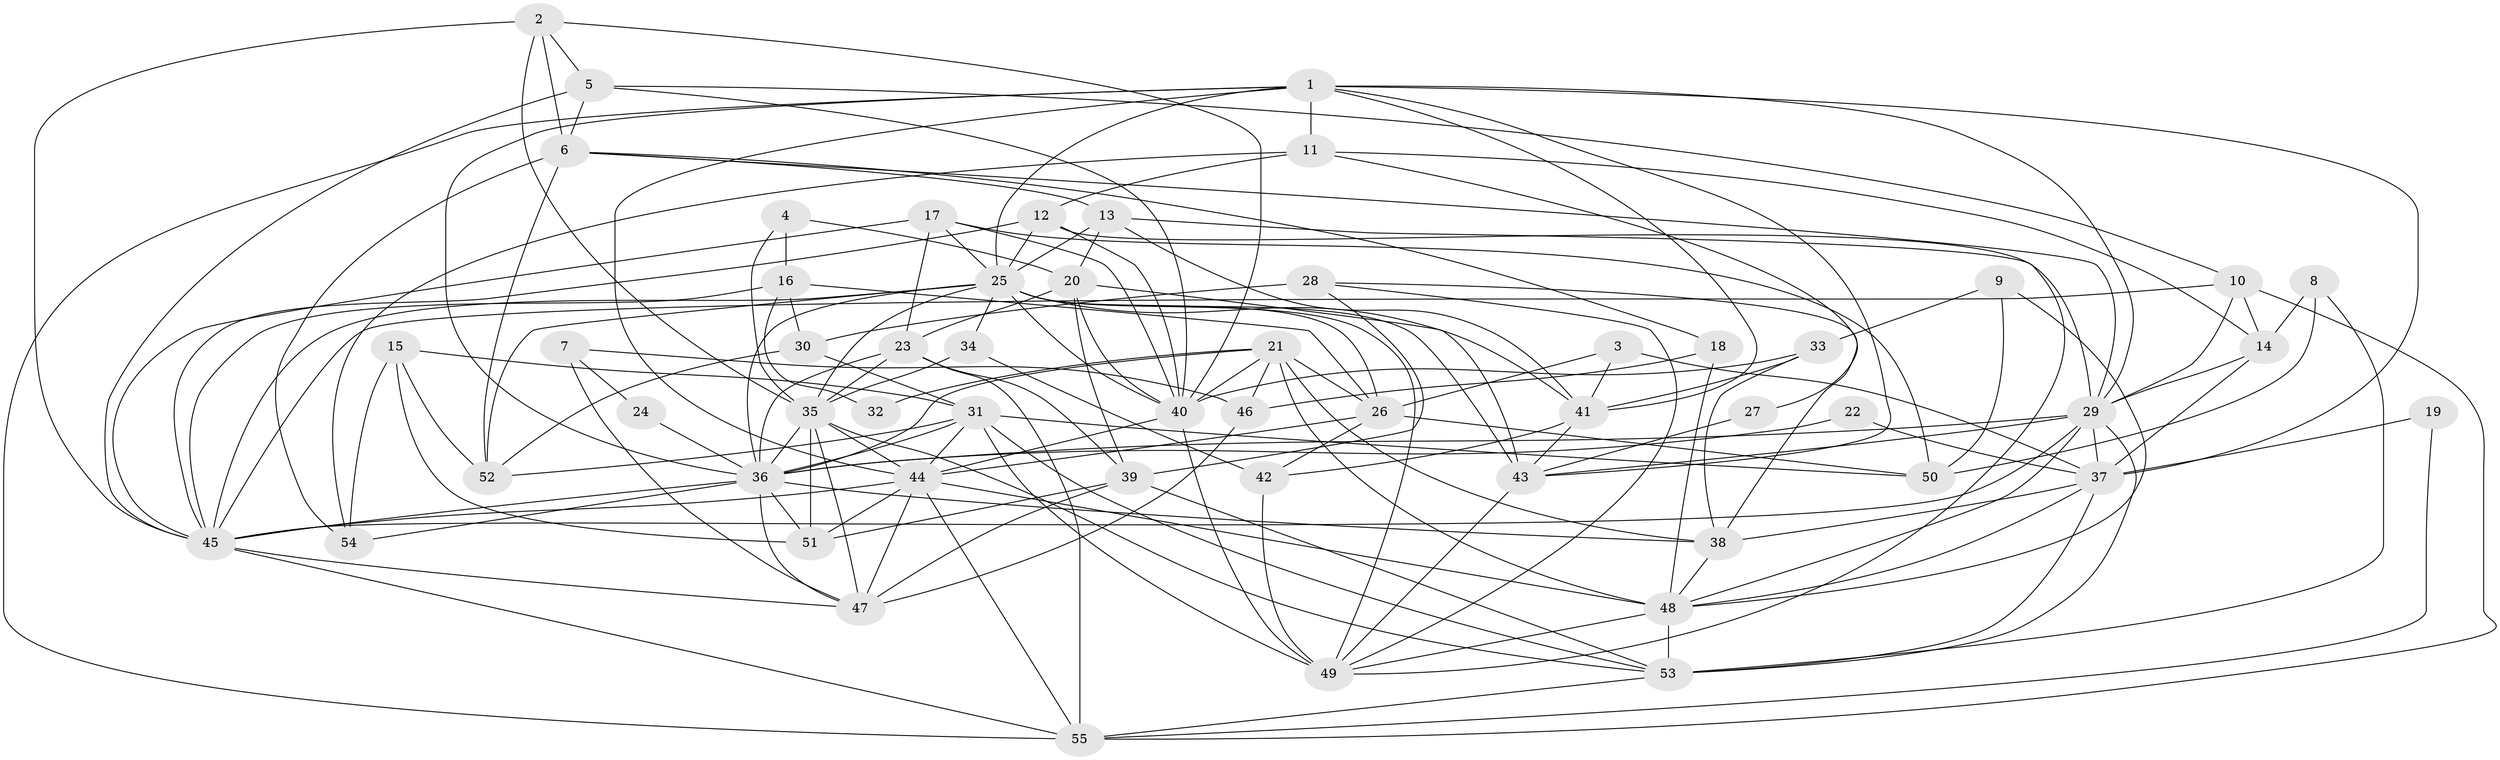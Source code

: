 // original degree distribution, {2: 0.125, 3: 0.2867647058823529, 5: 0.15441176470588236, 4: 0.29411764705882354, 7: 0.051470588235294115, 6: 0.0661764705882353, 9: 0.007352941176470588, 8: 0.014705882352941176}
// Generated by graph-tools (version 1.1) at 2025/37/03/04/25 23:37:05]
// undirected, 55 vertices, 162 edges
graph export_dot {
  node [color=gray90,style=filled];
  1;
  2;
  3;
  4;
  5;
  6;
  7;
  8;
  9;
  10;
  11;
  12;
  13;
  14;
  15;
  16;
  17;
  18;
  19;
  20;
  21;
  22;
  23;
  24;
  25;
  26;
  27;
  28;
  29;
  30;
  31;
  32;
  33;
  34;
  35;
  36;
  37;
  38;
  39;
  40;
  41;
  42;
  43;
  44;
  45;
  46;
  47;
  48;
  49;
  50;
  51;
  52;
  53;
  54;
  55;
  1 -- 11 [weight=2.0];
  1 -- 25 [weight=1.0];
  1 -- 29 [weight=1.0];
  1 -- 36 [weight=2.0];
  1 -- 37 [weight=1.0];
  1 -- 41 [weight=1.0];
  1 -- 43 [weight=1.0];
  1 -- 44 [weight=1.0];
  1 -- 55 [weight=1.0];
  2 -- 5 [weight=1.0];
  2 -- 6 [weight=1.0];
  2 -- 35 [weight=1.0];
  2 -- 40 [weight=1.0];
  2 -- 45 [weight=1.0];
  3 -- 26 [weight=1.0];
  3 -- 37 [weight=1.0];
  3 -- 41 [weight=1.0];
  4 -- 16 [weight=1.0];
  4 -- 20 [weight=1.0];
  4 -- 35 [weight=1.0];
  5 -- 6 [weight=1.0];
  5 -- 10 [weight=1.0];
  5 -- 40 [weight=1.0];
  5 -- 45 [weight=1.0];
  6 -- 13 [weight=2.0];
  6 -- 18 [weight=1.0];
  6 -- 29 [weight=1.0];
  6 -- 52 [weight=1.0];
  6 -- 54 [weight=1.0];
  7 -- 24 [weight=1.0];
  7 -- 46 [weight=1.0];
  7 -- 47 [weight=1.0];
  8 -- 14 [weight=1.0];
  8 -- 50 [weight=1.0];
  8 -- 53 [weight=1.0];
  9 -- 33 [weight=1.0];
  9 -- 48 [weight=1.0];
  9 -- 50 [weight=1.0];
  10 -- 14 [weight=1.0];
  10 -- 29 [weight=1.0];
  10 -- 45 [weight=1.0];
  10 -- 55 [weight=1.0];
  11 -- 12 [weight=1.0];
  11 -- 14 [weight=1.0];
  11 -- 27 [weight=1.0];
  11 -- 54 [weight=1.0];
  12 -- 25 [weight=1.0];
  12 -- 29 [weight=1.0];
  12 -- 40 [weight=1.0];
  12 -- 45 [weight=1.0];
  13 -- 20 [weight=1.0];
  13 -- 25 [weight=1.0];
  13 -- 41 [weight=1.0];
  13 -- 49 [weight=1.0];
  14 -- 29 [weight=2.0];
  14 -- 37 [weight=1.0];
  15 -- 31 [weight=1.0];
  15 -- 51 [weight=1.0];
  15 -- 52 [weight=1.0];
  15 -- 54 [weight=2.0];
  16 -- 26 [weight=1.0];
  16 -- 30 [weight=2.0];
  16 -- 32 [weight=2.0];
  16 -- 45 [weight=1.0];
  17 -- 23 [weight=1.0];
  17 -- 25 [weight=1.0];
  17 -- 40 [weight=1.0];
  17 -- 45 [weight=2.0];
  17 -- 50 [weight=1.0];
  18 -- 46 [weight=1.0];
  18 -- 48 [weight=2.0];
  19 -- 37 [weight=1.0];
  19 -- 55 [weight=1.0];
  20 -- 23 [weight=1.0];
  20 -- 39 [weight=1.0];
  20 -- 40 [weight=1.0];
  20 -- 43 [weight=2.0];
  21 -- 26 [weight=1.0];
  21 -- 32 [weight=1.0];
  21 -- 36 [weight=1.0];
  21 -- 38 [weight=1.0];
  21 -- 40 [weight=1.0];
  21 -- 46 [weight=1.0];
  21 -- 48 [weight=1.0];
  22 -- 36 [weight=1.0];
  22 -- 37 [weight=3.0];
  23 -- 35 [weight=1.0];
  23 -- 36 [weight=1.0];
  23 -- 39 [weight=1.0];
  23 -- 55 [weight=1.0];
  24 -- 36 [weight=2.0];
  25 -- 26 [weight=1.0];
  25 -- 34 [weight=1.0];
  25 -- 35 [weight=2.0];
  25 -- 36 [weight=1.0];
  25 -- 40 [weight=1.0];
  25 -- 41 [weight=2.0];
  25 -- 43 [weight=2.0];
  25 -- 45 [weight=2.0];
  25 -- 49 [weight=1.0];
  25 -- 52 [weight=1.0];
  26 -- 42 [weight=1.0];
  26 -- 44 [weight=1.0];
  26 -- 50 [weight=1.0];
  27 -- 43 [weight=2.0];
  28 -- 30 [weight=1.0];
  28 -- 38 [weight=1.0];
  28 -- 39 [weight=1.0];
  28 -- 49 [weight=1.0];
  29 -- 36 [weight=3.0];
  29 -- 37 [weight=1.0];
  29 -- 43 [weight=1.0];
  29 -- 45 [weight=1.0];
  29 -- 48 [weight=1.0];
  29 -- 53 [weight=1.0];
  30 -- 31 [weight=1.0];
  30 -- 52 [weight=1.0];
  31 -- 36 [weight=1.0];
  31 -- 44 [weight=1.0];
  31 -- 49 [weight=1.0];
  31 -- 50 [weight=1.0];
  31 -- 52 [weight=1.0];
  31 -- 53 [weight=1.0];
  33 -- 38 [weight=2.0];
  33 -- 40 [weight=1.0];
  33 -- 41 [weight=1.0];
  34 -- 35 [weight=1.0];
  34 -- 42 [weight=1.0];
  35 -- 36 [weight=1.0];
  35 -- 44 [weight=1.0];
  35 -- 47 [weight=2.0];
  35 -- 51 [weight=1.0];
  35 -- 53 [weight=1.0];
  36 -- 38 [weight=1.0];
  36 -- 45 [weight=1.0];
  36 -- 47 [weight=1.0];
  36 -- 51 [weight=1.0];
  36 -- 54 [weight=1.0];
  37 -- 38 [weight=1.0];
  37 -- 48 [weight=1.0];
  37 -- 53 [weight=1.0];
  38 -- 48 [weight=1.0];
  39 -- 47 [weight=1.0];
  39 -- 51 [weight=1.0];
  39 -- 53 [weight=1.0];
  40 -- 44 [weight=1.0];
  40 -- 49 [weight=1.0];
  41 -- 42 [weight=1.0];
  41 -- 43 [weight=1.0];
  42 -- 49 [weight=1.0];
  43 -- 49 [weight=1.0];
  44 -- 45 [weight=1.0];
  44 -- 47 [weight=1.0];
  44 -- 48 [weight=1.0];
  44 -- 51 [weight=1.0];
  44 -- 55 [weight=1.0];
  45 -- 47 [weight=1.0];
  45 -- 55 [weight=1.0];
  46 -- 47 [weight=1.0];
  48 -- 49 [weight=1.0];
  48 -- 53 [weight=2.0];
  53 -- 55 [weight=1.0];
}
